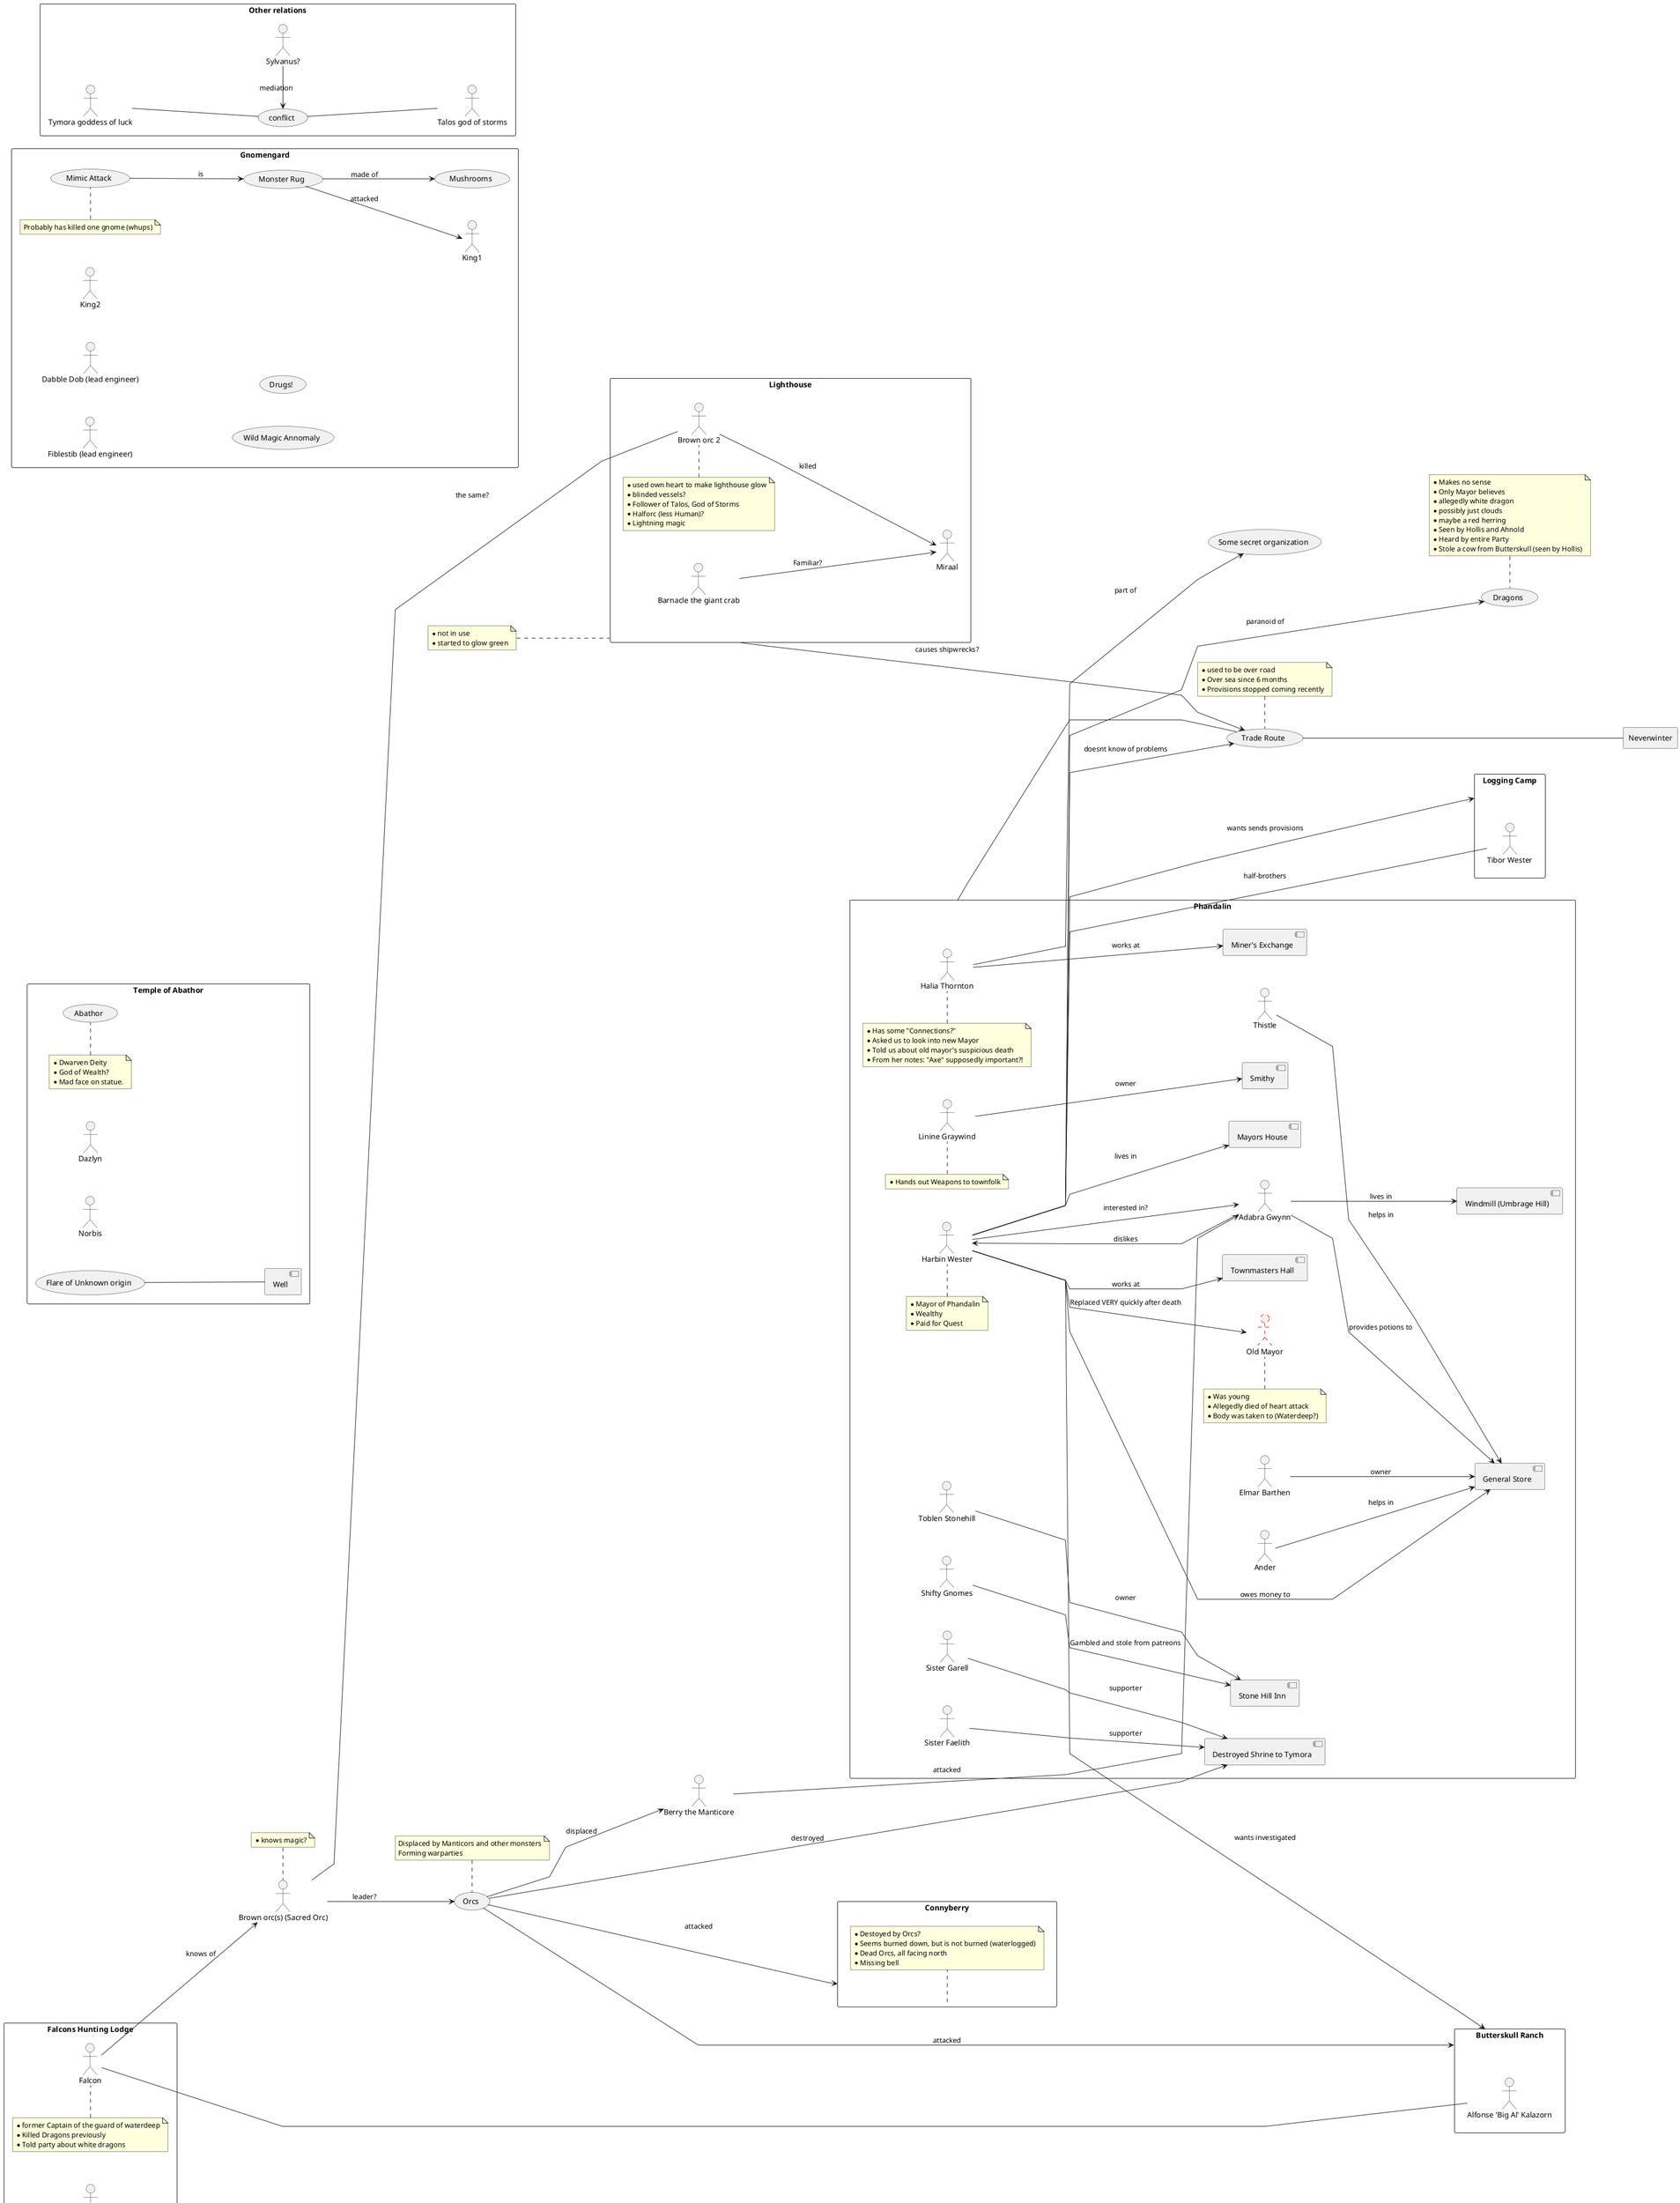@startuml Conspiracy Graph
left to right direction
skinparam linetype polyline
skinparam nodesep 60

'Global Actors here:
actor "Berry the Manticore" as manticorBerry
actor "Brown orc(s) (Sacred Orc)" as brownOrc
note top of brownOrc
    * knows magic?
end note

(Orcs) as orcs
note top of orcs
    Displaced by Manticors and other monsters
    Forming warparties
end note

(Dragons) as dragons
note top of dragons
    * Makes no sense
    * Only Mayor believes
    * allegedly white dragon
    * possibly just clouds
    * maybe a red herring
    * Seen by Hollis and Ahnold
    * Heard by entire Party
    * Stole a cow from Butterskull (seen by Hollis)
end note

(Some secret organization) as secretOrg

' Global only relations
brownOrc --> orcs : leader?
orcs --> manticorBerry : displaced

'######### Location Phandalin #########
rectangle Phandalin {
    ' locations
    [Stone Hill Inn] as stoneHillInn
    [Townmasters Hall] as townHall
    [Smithy]
    [Destroyed Shrine to Tymora] as shrine
    [General Store] as generalStore
    [Mayors House] as mayorsHouse
    [Miner's Exchange] as minerHall
    [Windmill (Umbrage Hill)] as Windmill

    'People / Actors with notes
    actor "Toblen Stonehill" as innkeep
    actor "Linine Graywind" as Smith
    note top of Smith
        * Hands out Weapons to townfolk
    end note
    actor "Sister Faelith" as Sister1
    actor "Sister Garell" as Sister2
    actor "Elmar Barthen" as generalStoreGuy
    actor "Ander" as generalStoreHelper
    actor "Thistle" as generalStoreHelper2

    actor "Harbin Wester" as Mayor
    note top of Mayor
        * Mayor of Phandalin
        * Wealthy
        * Paid for Quest
    end note

    actor "Adabra Gwynn" as potionSeller
    actor "Halia Thornton" as prospectorReception
    note top of prospectorReception
        * Has some "Connections?"
        * Asked us to look into new Mayor
        * Told us about old mayor's suspicious death
        * From her notes: "Axe" supposedly important?!
    end note

    actor "Old Mayor" as oldMayor #line.dashed;line:red
    note top of oldMayor
        * Was young
        * Allegedly died of heart attack
        * Body was taken to (Waterdeep?)
    end note

    actor "Shifty Gnomes" as shiftyGnomes

    'local relations

    shiftyGnomes --> stoneHillInn : Gambled and stole from patreons
    prospectorReception --> secretOrg : part of

    innkeep --> stoneHillInn : owner
    Smith --> Smithy : owner
    Sister1 --> shrine : supporter
    Sister2 --> shrine : supporter
    generalStoreGuy --> generalStore: owner
    generalStoreHelper --> generalStore : helps in
    generalStoreHelper2 --> generalStore : helps in
    Mayor --> mayorsHouse : lives in
    prospectorReception --> minerHall : works at
    potionSeller --> Windmill : lives in
    Mayor --> townHall : works at

    Mayor --> generalStore : owes money to
    Mayor --> potionSeller : interested in?
    potionSeller --> Mayor : dislikes

    Mayor --> oldMayor : Replaced VERY quickly after death

    potionSeller --> generalStore : provides potions to
}

manticorBerry ---> potionSeller : attacked
orcs ---> shrine : destroyed
Mayor  --->  dragons: paranoid of

'######### Temple of Abathor #########
rectangle "Temple of Abathor"{
    (Abathor)
    note top of Abathor
        * Dwarven Deity
        * God of Wealth?
        * Mad face on statue.
    end note
    actor Dazlyn
    actor Norbis

    [Well]
    (Flare of Unknown origin) as flare

    flare -- Well
}

'######### Gnomengard #########
rectangle "Gnomengard" {
    actor "Fiblestib (lead engineer)"
    actor "Dabble Dob (lead engineer)"
    actor King1 as king1
    actor King2 as king2

    (Monster Rug) as rugMonster
    (Mushrooms)
    (Wild Magic Annomaly)
    (Mimic Attack) as mimicattack
    (Drugs!)

    note top of mimicattack
        Probably has killed one gnome (whups)
    end note

    rugMonster --> Mushrooms : made of
    rugMonster --> king1 : attacked
    mimicattack --> rugMonster : is
}

'######### Woodcutter Camp #########
rectangle "Logging Camp" as woodcutterCamp {
    actor "Tibor Wester" as woodcutterLeader
}

woodcutterLeader --- Mayor : half-brothers
Mayor ---> woodcutterCamp : wants sends provisions


'######### Butterskull Ranch #########
rectangle "Butterskull Ranch" as ranch {
    actor "Alfonse 'Big Al' Kalazorn" as sheriff

}

orcs ---> ranch : attacked
Mayor ---> ranch : wants investigated
'Mayor ---> sheriff : wants proof of demise?

'######### Lighthouse #########
rectangle "Lighthouse" as lighthouse {
    actor "Barnacle the giant crab" as barnacle
    actor "Miraal" as miraal
    actor "Brown orc 2" as brownOrcLighthouse
    note top of brownOrcLighthouse
        * used own heart to make lighthouse glow
        * blinded vessels?
        * Follower of Talos, God of Storms
        * Halforc (less Human)?
        * Lightning magic
    end note

    barnacle --> miraal : Familiar?
    brownOrcLighthouse --> miraal : killed
}

note left of lighthouse
    * not in use
    * started to glow green
end note

brownOrc --- brownOrcLighthouse : the same?

'######### Trade Route #########
(Trade Route) as tradeRoute

note top of tradeRoute
    * used to be over road
    * Over sea since 6 months
    * Provisions stopped coming recently
end note

tradeRoute --- Phandalin
Mayor ---> tradeRoute : doesnt know of problems
lighthouse ---> tradeRoute : causes shipwrecks?

'######### TNeverwinter #########
rectangle Neverwinter {
}

tradeRoute --- Neverwinter

'######### Falcons Lodge #########
rectangle "Falcons Hunting Lodge"{

    actor "Falcon" as falcon
    note top of falcon
        * former Captain of the guard of waterdeep
        * Killed Dragons previously
        * Told party about white dragons
    end note
    actor "Pell" as yellowBoy
    note top of yellowBoy
        * Yellow eyes
        * Mute
    end note
    actor "Boar with yellow Eyes" as yellowBoar
    actor "Corvin the chef" as corvin
}

falcon --- sheriff
falcon --> brownOrc : knows of

rectangle "Other relations" {
    actor "Tymora goddess of luck" as tymora
    actor "Talos god of storms" as talos
    actor "Sylvanus?" as sylvanus

    (conflict)
    tymora -- conflict
    conflict -- talos
    conflict <- sylvanus :mediation
}

'######### Connyberry #########
rectangle "Connyberry" as connyberry{
    note bottom of connyberry
        * Destoyed by Orcs?
        * Seems burned down, but is not burned (waterlogged)
        * Dead Orcs, all facing north
        * Missing bell
    end note
}
orcs ---> connyberry : attacked


@enduml
